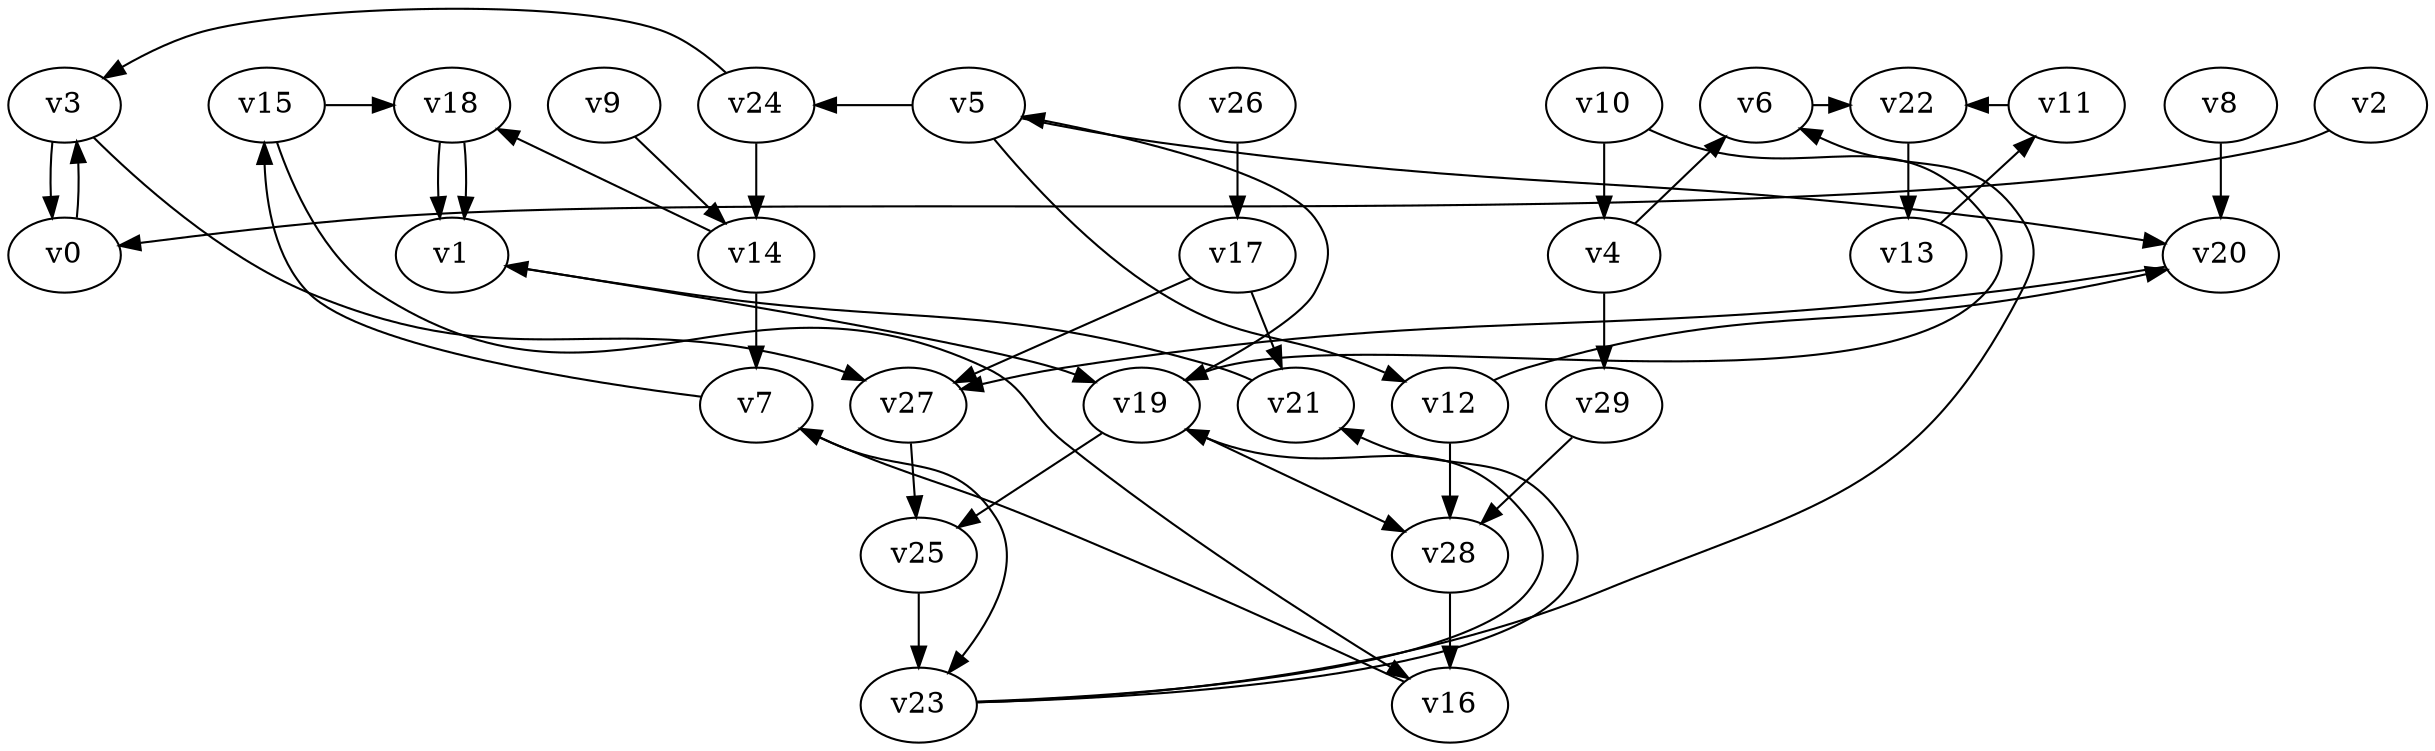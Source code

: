 // Benchmark game 40 - 30 vertices
digraph G {
    v0 [name="v0", player=0];
    v1 [name="v1", player=1];
    v2 [name="v2", player=0];
    v3 [name="v3", player=1];
    v4 [name="v4", player=0];
    v5 [name="v5", player=0];
    v6 [name="v6", player=0];
    v7 [name="v7", player=0, target=1];
    v8 [name="v8", player=1];
    v9 [name="v9", player=0];
    v10 [name="v10", player=0];
    v11 [name="v11", player=0];
    v12 [name="v12", player=1];
    v13 [name="v13", player=1];
    v14 [name="v14", player=1, target=1];
    v15 [name="v15", player=1];
    v16 [name="v16", player=0];
    v17 [name="v17", player=0];
    v18 [name="v18", player=1, target=1];
    v19 [name="v19", player=0];
    v20 [name="v20", player=0];
    v21 [name="v21", player=0];
    v22 [name="v22", player=1];
    v23 [name="v23", player=0];
    v24 [name="v24", player=0];
    v25 [name="v25", player=1];
    v26 [name="v26", player=0];
    v27 [name="v27", player=1];
    v28 [name="v28", player=0];
    v29 [name="v29", player=1, target=1];

    v0 -> v3 [constraint="time >= 11"];
    v1 -> v19 [constraint="time == 5"];
    v2 -> v0 [constraint="time <= 7"];
    v3 -> v0;
    v4 -> v29;
    v5 -> v20 [constraint="time % 4 == 3"];
    v6 -> v22 [constraint="time >= 13"];
    v7 -> v15 [constraint="time % 3 == 0"];
    v8 -> v20;
    v9 -> v14 [constraint="time == 5"];
    v10 -> v19 [constraint="time % 6 == 1"];
    v11 -> v22 [constraint="time == 2"];
    v12 -> v20 [constraint="time >= 5"];
    v13 -> v11 [constraint="time == 17"];
    v14 -> v7;
    v15 -> v16 [constraint="(time >= 9) && (time <= 23)"];
    v16 -> v7 [constraint="time == 20"];
    v17 -> v21;
    v18 -> v1;
    v19 -> v25;
    v20 -> v27 [constraint="(time % 2 == 0) || (time % 5 == 0)"];
    v21 -> v1 [constraint="time % 4 == 1"];
    v22 -> v13;
    v23 -> v19 [constraint="time >= 13"];
    v24 -> v14;
    v25 -> v23;
    v26 -> v17;
    v27 -> v25;
    v28 -> v16;
    v29 -> v28;
    v14 -> v18 [constraint="time % 5 == 1"];
    v23 -> v21 [constraint="time <= 12"];
    v24 -> v3 [constraint="time == 3"];
    v7 -> v23 [constraint="time == 6"];
    v12 -> v28;
    v15 -> v18 [constraint="time == 13"];
    v4 -> v6 [constraint="time <= 19"];
    v5 -> v12 [constraint="time == 14"];
    v23 -> v6 [constraint="time % 4 == 1"];
    v10 -> v4;
    v18 -> v1;
    v3 -> v27 [constraint="time == 13"];
    v5 -> v24 [constraint="time == 9"];
    v19 -> v5 [constraint="time >= 11"];
    v19 -> v28;
    v17 -> v27;
}
